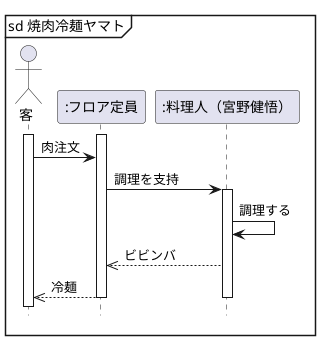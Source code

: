 @startuml
hide footbox
Actor 客 as member
participant ":フロア定員" as boundary 
participant ":料理人（宮野健悟）" as control 
mainframe sd 焼肉冷麺ヤマト
activate member
activate boundary
member -> boundary : 肉注文
boundary -> control : 調理を支持
activate control
control -> control :調理する
boundary <<-- control : ビビンバ
member <<-- boundary :冷麺
deactivate control
deactivate boundary
